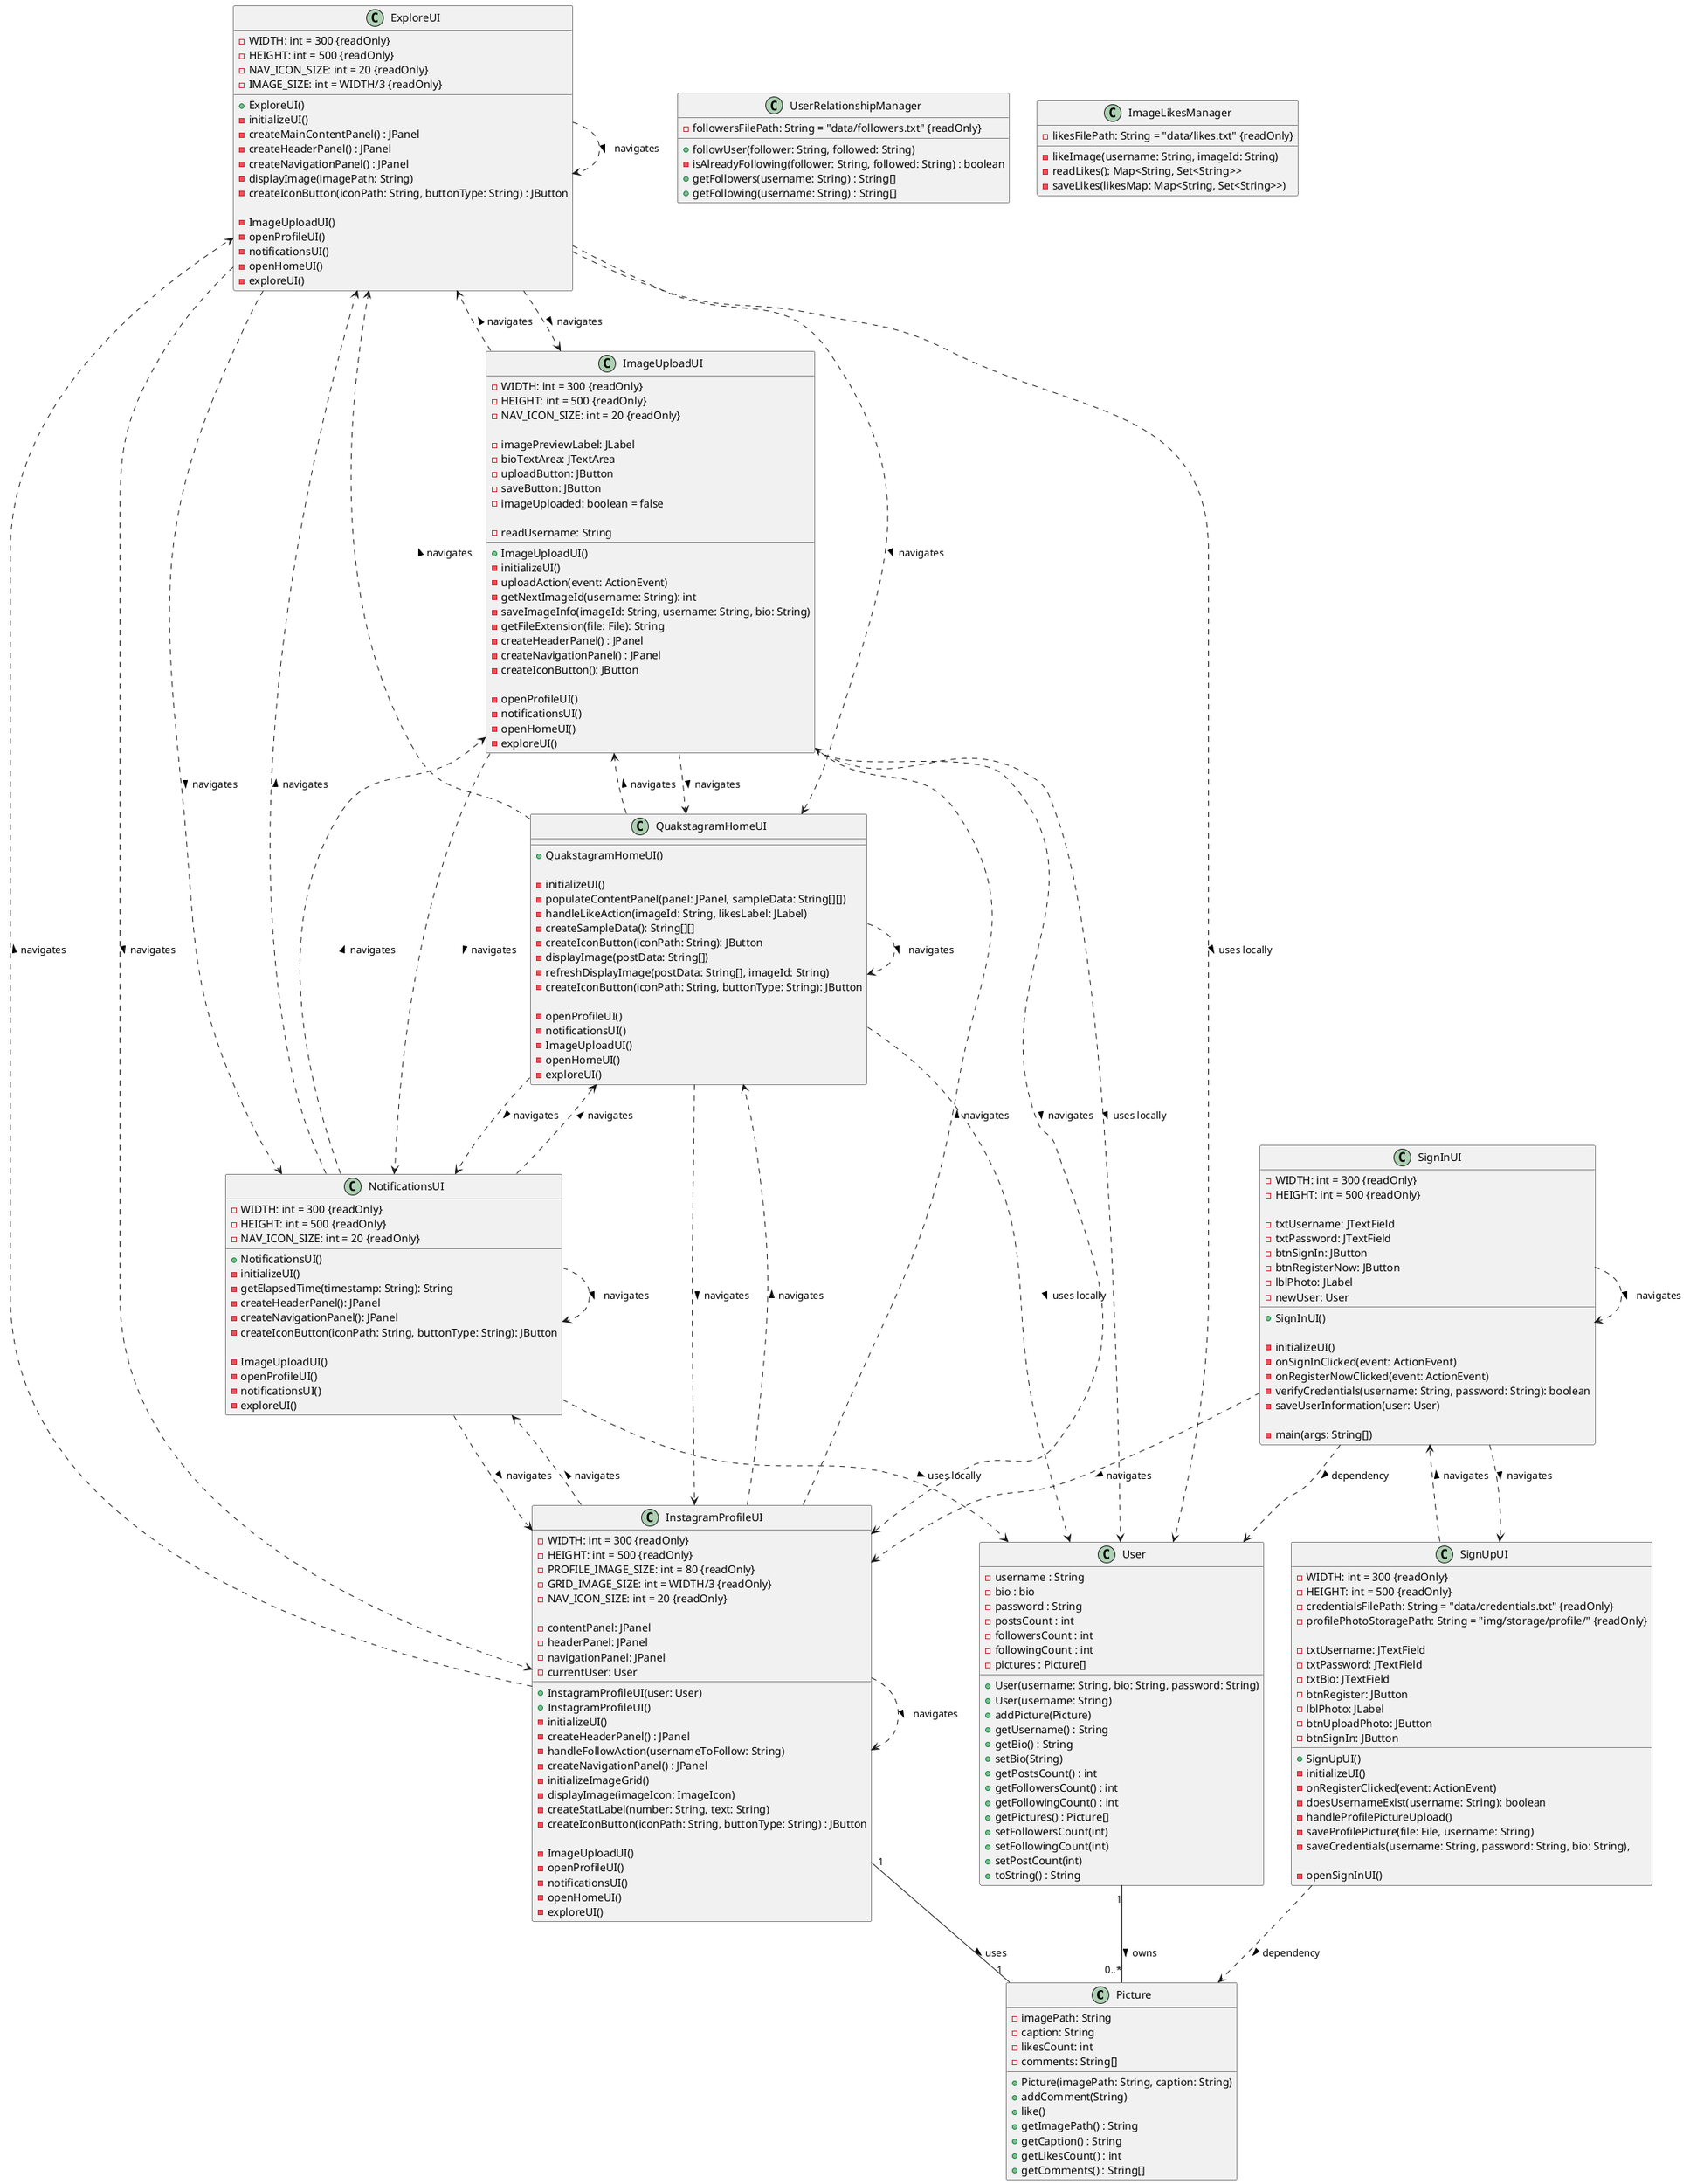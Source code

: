 @startuml ClassDiagram
class Picture {
    - imagePath: String
    - caption: String
    - likesCount: int
    - comments: String[]

    + Picture(imagePath: String, caption: String)
    + addComment(String)
    + like()
    + getImagePath() : String
    + getCaption() : String
    + getLikesCount() : int
    + getComments() : String[]
}

class User {
    + User(username: String, bio: String, password: String)
    + User(username: String)
    + addPicture(Picture)
    + getUsername() : String
    + getBio() : String
    + setBio(String)
    + getPostsCount() : int
    + getFollowersCount() : int
    + getFollowingCount() : int
    + getPictures() : Picture[]
    + setFollowersCount(int)
    + setFollowingCount(int)
    + setPostCount(int)
    + toString() : String

    - username : String
    - bio : bio
    - password : String
    - postsCount : int
    - followersCount : int
    - followingCount : int
    - pictures : Picture[]
}

class UserRelationshipManager {
    - followersFilePath: String = "data/followers.txt" {readOnly}

    + followUser(follower: String, followed: String)
    - isAlreadyFollowing(follower: String, followed: String) : boolean
    + getFollowers(username: String) : String[]
    + getFollowing(username: String) : String[]
}

class ImageLikesManager {
    - likesFilePath: String = "data/likes.txt" {readOnly}
    - likeImage(username: String, imageId: String)
    - readLikes(): Map<String, Set<String>>
    - saveLikes(likesMap: Map<String, Set<String>>)
}

class ExploreUI {
    - WIDTH: int = 300 {readOnly}
    - HEIGHT: int = 500 {readOnly}
    - NAV_ICON_SIZE: int = 20 {readOnly}
    - IMAGE_SIZE: int = WIDTH/3 {readOnly}

    + ExploreUI()
    - initializeUI()
    - createMainContentPanel() : JPanel
    - createHeaderPanel() : JPanel
    - createNavigationPanel() : JPanel
    - displayImage(imagePath: String)
    - createIconButton(iconPath: String, buttonType: String) : JButton

    - ImageUploadUI()
    - openProfileUI()
    - notificationsUI()
    - openHomeUI()
    - exploreUI()
}



class ImageUploadUI {
    - WIDTH: int = 300 {readOnly}
    - HEIGHT: int = 500 {readOnly}
    - NAV_ICON_SIZE: int = 20 {readOnly}

    - imagePreviewLabel: JLabel
    - bioTextArea: JTextArea
    - uploadButton: JButton
    - saveButton: JButton
    - imageUploaded: boolean = false

    + ImageUploadUI()
    - initializeUI()
    - uploadAction(event: ActionEvent)
    - getNextImageId(username: String): int
    - saveImageInfo(imageId: String, username: String, bio: String)
    - getFileExtension(file: File): String
    - createHeaderPanel() : JPanel
    - readUsername: String
    - createNavigationPanel() : JPanel
    - createIconButton(): JButton

    - openProfileUI()
    - notificationsUI()
    - openHomeUI()
    - exploreUI()
}

class InstagramProfileUI {
    - WIDTH: int = 300 {readOnly}
    - HEIGHT: int = 500 {readOnly}
    - PROFILE_IMAGE_SIZE: int = 80 {readOnly}
    - GRID_IMAGE_SIZE: int = WIDTH/3 {readOnly}
    - NAV_ICON_SIZE: int = 20 {readOnly}

    - contentPanel: JPanel
    - headerPanel: JPanel
    - navigationPanel: JPanel
    - currentUser: User


    + InstagramProfileUI(user: User)
    + InstagramProfileUI()
    - initializeUI()
    - createHeaderPanel() : JPanel
    - handleFollowAction(usernameToFollow: String)
    - createNavigationPanel() : JPanel
    - initializeImageGrid()
    - displayImage(imageIcon: ImageIcon)
    - createStatLabel(number: String, text: String)
    - createIconButton(iconPath: String, buttonType: String) : JButton

    - ImageUploadUI()
    - openProfileUI()
    - notificationsUI()
    - openHomeUI()
    - exploreUI()
}

class NotificationsUI {
    - WIDTH: int = 300 {readOnly}
    - HEIGHT: int = 500 {readOnly}
    - NAV_ICON_SIZE: int = 20 {readOnly}

    + NotificationsUI()
    - initializeUI()
    - getElapsedTime(timestamp: String): String
    - createHeaderPanel(): JPanel
    - createNavigationPanel(): JPanel
    - createIconButton(iconPath: String, buttonType: String): JButton

    - ImageUploadUI()
    - openProfileUI()
    - notificationsUI()
    - exploreUI()
}

class QuakstagramHomeUI {
    
    + QuakstagramHomeUI()

    - initializeUI()
    - populateContentPanel(panel: JPanel, sampleData: String[][])
    - handleLikeAction(imageId: String, likesLabel: JLabel)
    - createSampleData(): String[][]
    - createIconButton(iconPath: String): JButton
    - displayImage(postData: String[])
    - refreshDisplayImage(postData: String[], imageId: String)
    - createIconButton(iconPath: String, buttonType: String): JButton

    - openProfileUI()
    - notificationsUI()
    - ImageUploadUI()
    - openHomeUI()
    - exploreUI()
}

class SignInUI {
    - WIDTH: int = 300 {readOnly}
    - HEIGHT: int = 500 {readOnly}

    - txtUsername: JTextField
    - txtPassword: JTextField
    - btnSignIn: JButton
    - btnRegisterNow: JButton
    - lblPhoto: JLabel
    - newUser: User

    + SignInUI()

    - initializeUI()
    - onSignInClicked(event: ActionEvent)
    - onRegisterNowClicked(event: ActionEvent)
    - verifyCredentials(username: String, password: String): boolean
    - saveUserInformation(user: User)
    
    - main(args: String[])
}

class SignUpUI {
    - WIDTH: int = 300 {readOnly}
    - HEIGHT: int = 500 {readOnly}
    - credentialsFilePath: String = "data/credentials.txt" {readOnly}
    - profilePhotoStoragePath: String = "img/storage/profile/" {readOnly}

    - txtUsername: JTextField
    - txtPassword: JTextField
    - txtBio: JTextField
    - btnRegister: JButton
    - lblPhoto: JLabel
    - btnUploadPhoto: JButton
    - btnSignIn: JButton

    + SignUpUI()
    - initializeUI()
    - onRegisterClicked(event: ActionEvent)
    - doesUsernameExist(username: String): boolean
    - handleProfilePictureUpload()
    - saveProfilePicture(file: File, username: String)
    - saveCredentials(username: String, password: String, bio: String),
    
    - openSignInUI()
}


User "1" -- "0..*" Picture : owns >
InstagramProfileUI "1" -- "1" Picture : uses >


SignInUI  ..> User : dependency > 
ExploreUI ..> User : uses locally >
ImageUploadUI ..> User : uses locally >
NotificationsUI ..> User : uses locally >
QuakstagramHomeUI ..> User : uses locally >

SignUpUI ..> Picture : dependency >



ExploreUI ..> ImageUploadUI : navigates >
ExploreUI ..> InstagramProfileUI : navigates >
ExploreUI ..> NotificationsUI : navigates >
ExploreUI ..> QuakstagramHomeUI : navigates >
ExploreUI ..> ExploreUI : navigates >

ImageUploadUI ..> InstagramProfileUI : navigates >
ImageUploadUI ..> NotificationsUI : navigates >
ImageUploadUI ..> QuakstagramHomeUI : navigates >
ImageUploadUI ..> ExploreUI : navigates >

NotificationsUI ..> ImageUploadUI : navigates >
NotificationsUI ..> InstagramProfileUI : navigates >
NotificationsUI ..> NotificationsUI : navigates >
NotificationsUI ..> QuakstagramHomeUI : navigates >
NotificationsUI ..> ExploreUI : navigates >

InstagramProfileUI ..> ImageUploadUI : navigates >
InstagramProfileUI ..> InstagramProfileUI : navigates >
InstagramProfileUI ..> NotificationsUI : navigates >
InstagramProfileUI ..> QuakstagramHomeUI : navigates >
InstagramProfileUI ..> ExploreUI : navigates >

QuakstagramHomeUI ..> ImageUploadUI : navigates >
QuakstagramHomeUI ..> InstagramProfileUI : navigates >
QuakstagramHomeUI ..> QuakstagramHomeUI : navigates >
QuakstagramHomeUI ..> ExploreUI : navigates >
QuakstagramHomeUI ..> NotificationsUI : navigates >

SignInUI ..> InstagramProfileUI : navigates >
SignInUI ..> SignUpUI : navigates >
SignInUI ..> SignInUI : navigates >

SignUpUI ..> SignInUI : navigates >
@enduml